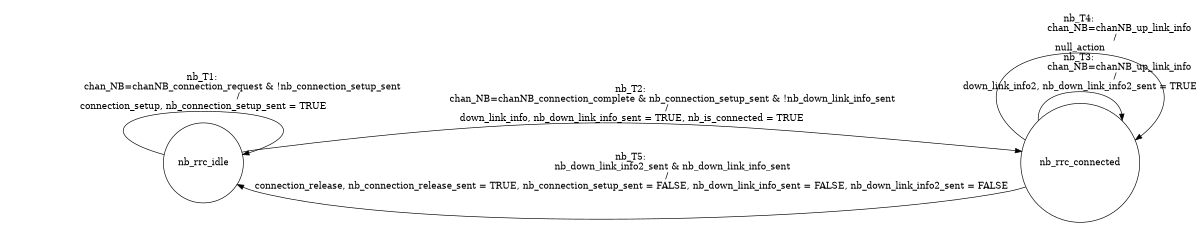 digraph NB{
rankdir = LR;
size = "8,5"
node [shape = circle, label="nb_rrc_idle"]nb_rrc_idle;
node [shape = circle, label="nb_rrc_connected"]nb_rrc_connected;
nb_rrc_idle -> nb_rrc_idle [label = "nb_T1: 
                            chan_NB=chanNB_connection_request & !nb_connection_setup_sent 
                        /
connection_setup, nb_connection_setup_sent = TRUE"]
nb_rrc_idle -> nb_rrc_connected [label = "nb_T2: 
                            chan_NB=chanNB_connection_complete & nb_connection_setup_sent & !nb_down_link_info_sent
                        /
down_link_info, nb_down_link_info_sent = TRUE, nb_is_connected = TRUE"]
nb_rrc_connected -> nb_rrc_connected [label = "nb_T3: 
                            chan_NB=chanNB_up_link_info 
                        /
down_link_info2, nb_down_link_info2_sent = TRUE"]
nb_rrc_connected -> nb_rrc_connected [label = "nb_T4: 
                            chan_NB=chanNB_up_link_info 
                        /
null_action"]
nb_rrc_connected -> nb_rrc_idle [label = "nb_T5: 
                            nb_down_link_info2_sent & nb_down_link_info_sent
                        /
connection_release, nb_connection_release_sent = TRUE, nb_connection_setup_sent = FALSE, nb_down_link_info_sent = FALSE, nb_down_link_info2_sent = FALSE"]
}
